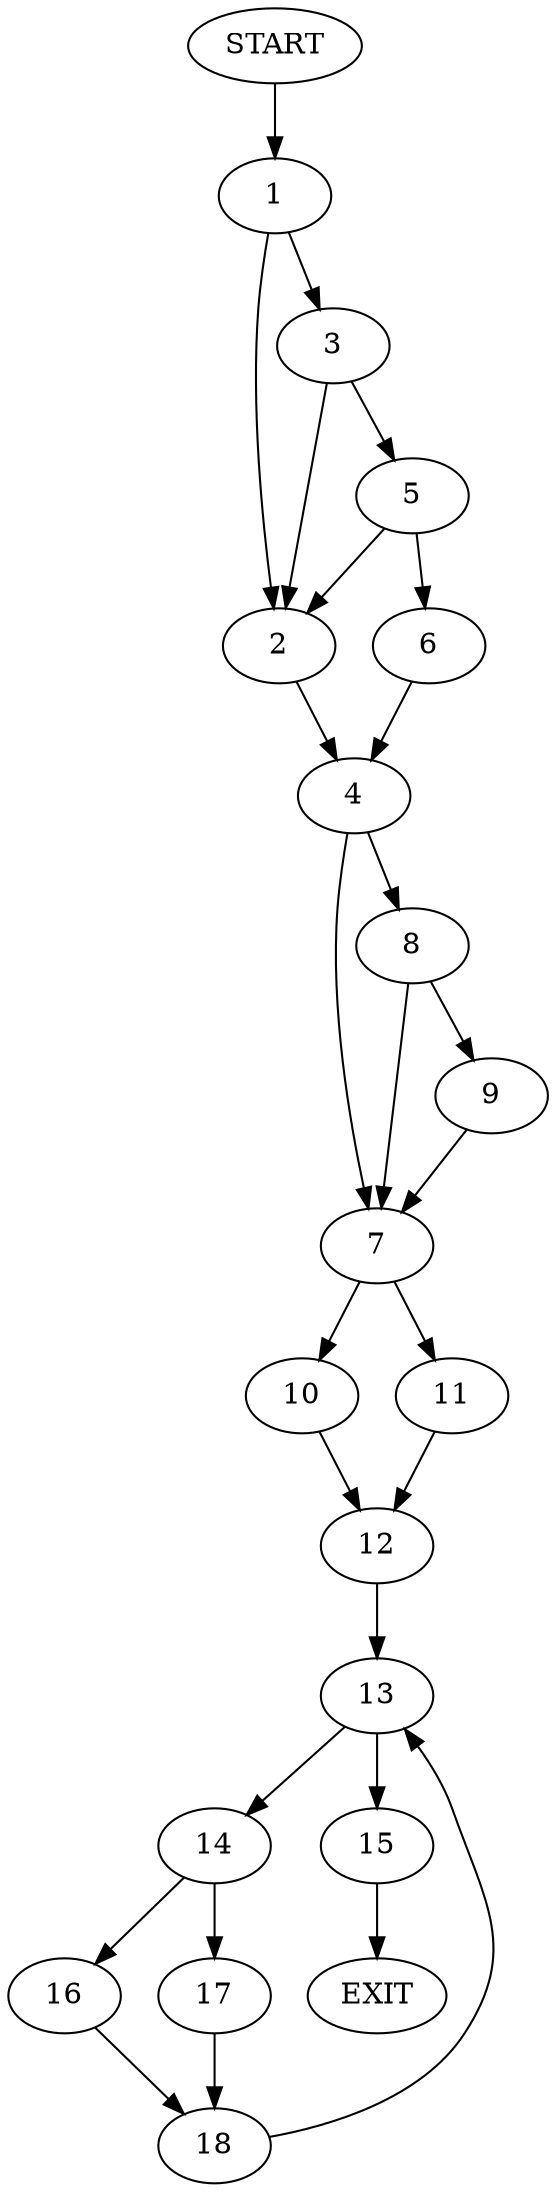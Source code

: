 digraph {
0 [label="START"]
19 [label="EXIT"]
0 -> 1
1 -> 2
1 -> 3
2 -> 4
3 -> 5
3 -> 2
5 -> 6
5 -> 2
6 -> 4
4 -> 7
4 -> 8
8 -> 7
8 -> 9
7 -> 10
7 -> 11
9 -> 7
11 -> 12
10 -> 12
12 -> 13
13 -> 14
13 -> 15
15 -> 19
14 -> 16
14 -> 17
16 -> 18
17 -> 18
18 -> 13
}
